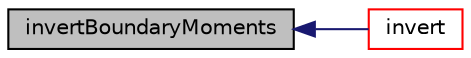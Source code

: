 digraph "invertBoundaryMoments"
{
  bgcolor="transparent";
  edge [fontname="Helvetica",fontsize="10",labelfontname="Helvetica",labelfontsize="10"];
  node [fontname="Helvetica",fontsize="10",shape=record];
  rankdir="LR";
  Node1 [label="invertBoundaryMoments",height=0.2,width=0.4,color="black", fillcolor="grey75", style="filled", fontcolor="black"];
  Node1 -> Node2 [dir="back",color="midnightblue",fontsize="10",style="solid",fontname="Helvetica"];
  Node2 [label="invert",height=0.2,width=0.4,color="red",URL="$a00039.html#a81fbc0b024ab994e1e665273b7b7268b",tooltip="Invert moments in the entire computational domain. "];
}
